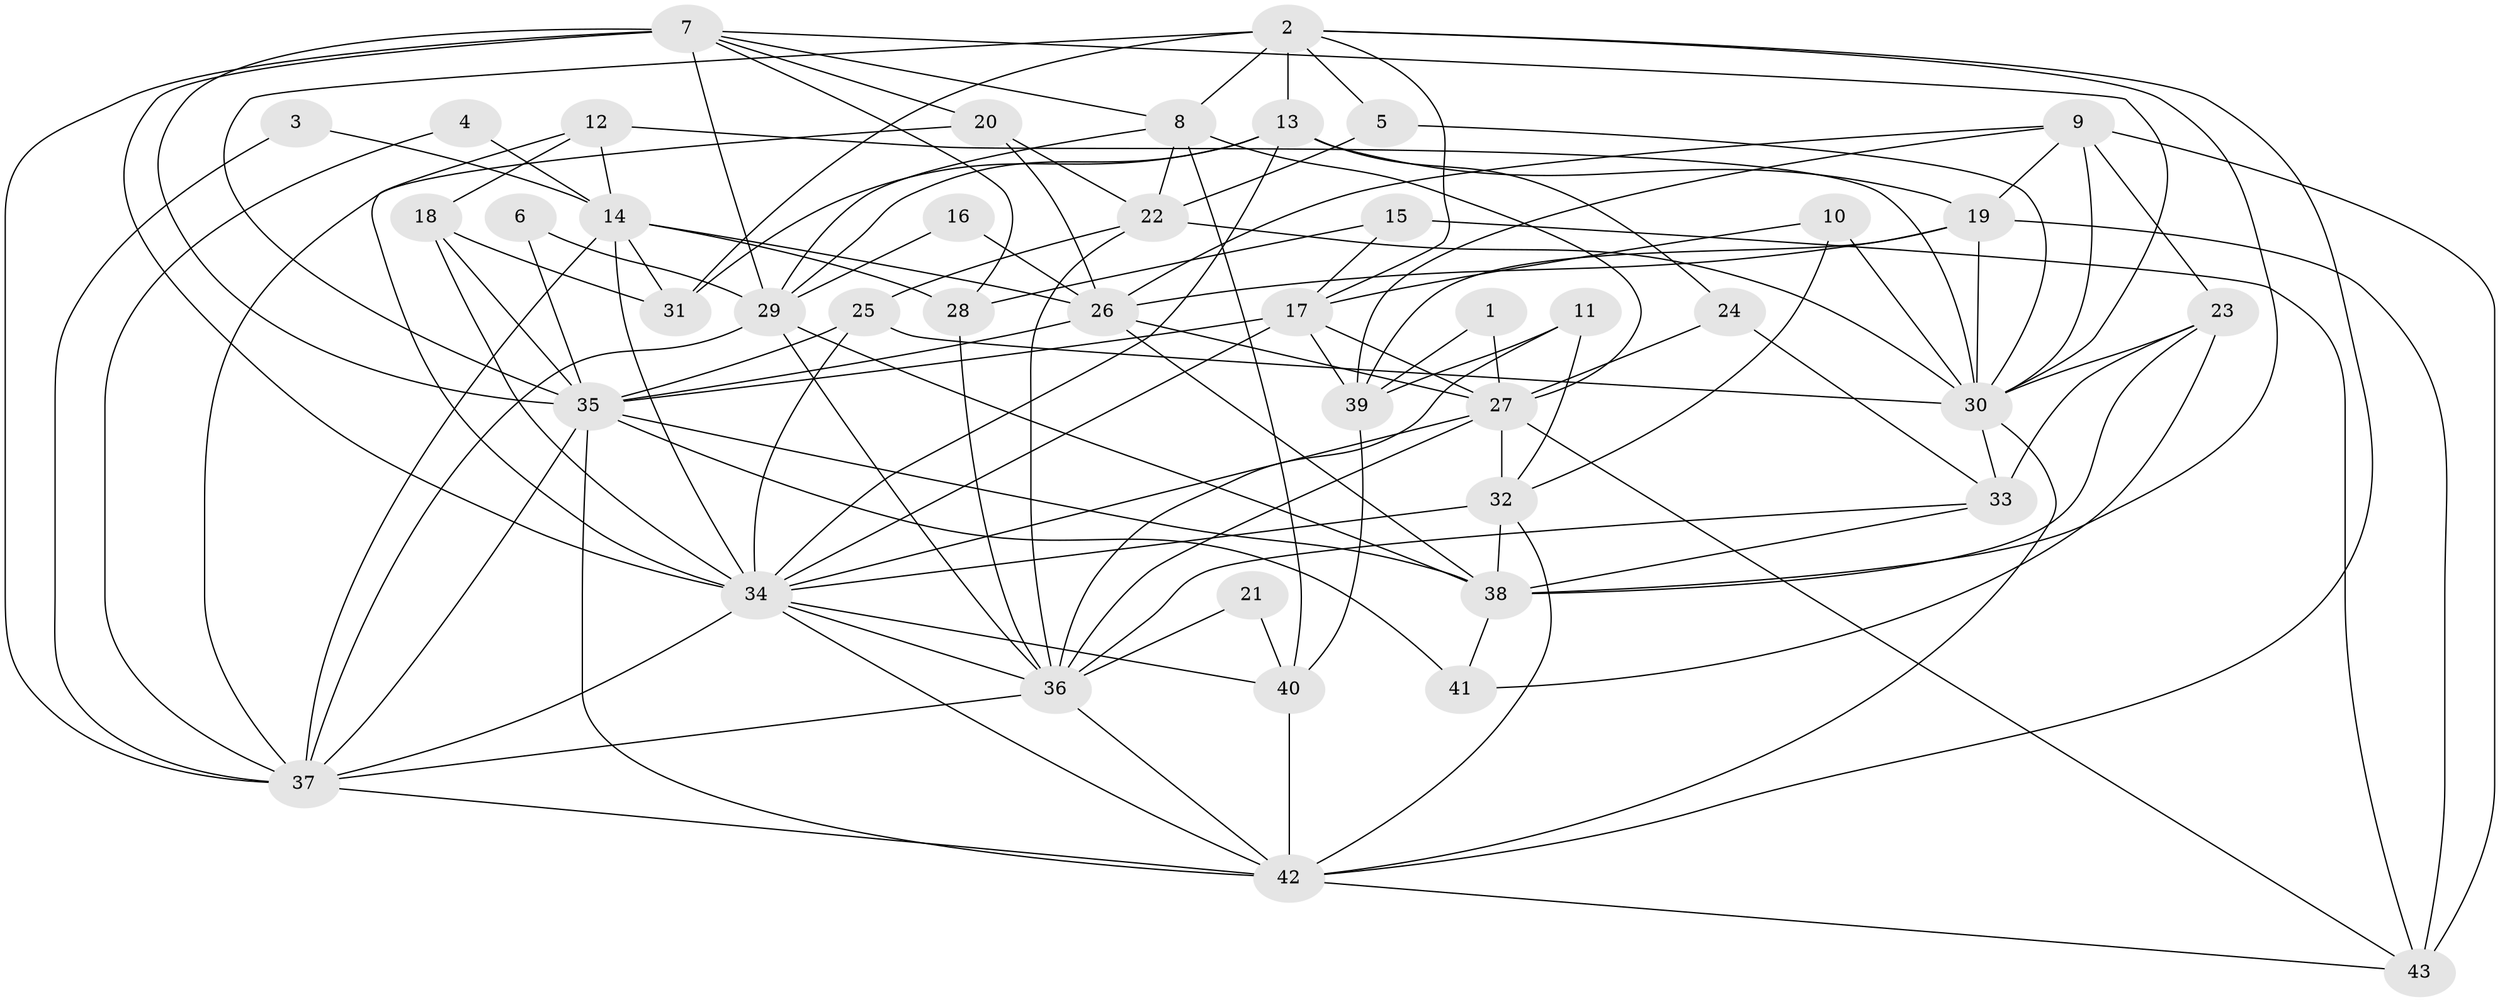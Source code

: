 // original degree distribution, {4: 0.313953488372093, 6: 0.11627906976744186, 2: 0.11627906976744186, 3: 0.29069767441860467, 5: 0.11627906976744186, 7: 0.011627906976744186, 8: 0.03488372093023256}
// Generated by graph-tools (version 1.1) at 2025/26/03/09/25 03:26:10]
// undirected, 43 vertices, 122 edges
graph export_dot {
graph [start="1"]
  node [color=gray90,style=filled];
  1;
  2;
  3;
  4;
  5;
  6;
  7;
  8;
  9;
  10;
  11;
  12;
  13;
  14;
  15;
  16;
  17;
  18;
  19;
  20;
  21;
  22;
  23;
  24;
  25;
  26;
  27;
  28;
  29;
  30;
  31;
  32;
  33;
  34;
  35;
  36;
  37;
  38;
  39;
  40;
  41;
  42;
  43;
  1 -- 27 [weight=1.0];
  1 -- 39 [weight=1.0];
  2 -- 5 [weight=1.0];
  2 -- 8 [weight=1.0];
  2 -- 13 [weight=1.0];
  2 -- 17 [weight=1.0];
  2 -- 31 [weight=2.0];
  2 -- 35 [weight=1.0];
  2 -- 38 [weight=1.0];
  2 -- 42 [weight=1.0];
  3 -- 14 [weight=1.0];
  3 -- 37 [weight=1.0];
  4 -- 14 [weight=1.0];
  4 -- 37 [weight=1.0];
  5 -- 22 [weight=1.0];
  5 -- 30 [weight=1.0];
  6 -- 29 [weight=1.0];
  6 -- 35 [weight=1.0];
  7 -- 8 [weight=1.0];
  7 -- 20 [weight=1.0];
  7 -- 28 [weight=1.0];
  7 -- 29 [weight=1.0];
  7 -- 30 [weight=1.0];
  7 -- 34 [weight=2.0];
  7 -- 35 [weight=1.0];
  7 -- 37 [weight=1.0];
  8 -- 22 [weight=1.0];
  8 -- 27 [weight=1.0];
  8 -- 29 [weight=1.0];
  8 -- 40 [weight=1.0];
  9 -- 19 [weight=1.0];
  9 -- 23 [weight=1.0];
  9 -- 26 [weight=1.0];
  9 -- 30 [weight=1.0];
  9 -- 39 [weight=1.0];
  9 -- 43 [weight=2.0];
  10 -- 17 [weight=1.0];
  10 -- 30 [weight=2.0];
  10 -- 32 [weight=1.0];
  11 -- 32 [weight=1.0];
  11 -- 36 [weight=1.0];
  11 -- 39 [weight=1.0];
  12 -- 14 [weight=1.0];
  12 -- 18 [weight=1.0];
  12 -- 30 [weight=1.0];
  12 -- 34 [weight=1.0];
  13 -- 19 [weight=1.0];
  13 -- 24 [weight=1.0];
  13 -- 29 [weight=1.0];
  13 -- 31 [weight=1.0];
  13 -- 34 [weight=1.0];
  14 -- 26 [weight=1.0];
  14 -- 28 [weight=1.0];
  14 -- 31 [weight=1.0];
  14 -- 34 [weight=1.0];
  14 -- 37 [weight=1.0];
  15 -- 17 [weight=1.0];
  15 -- 28 [weight=1.0];
  15 -- 43 [weight=1.0];
  16 -- 26 [weight=1.0];
  16 -- 29 [weight=1.0];
  17 -- 27 [weight=1.0];
  17 -- 34 [weight=1.0];
  17 -- 35 [weight=1.0];
  17 -- 39 [weight=1.0];
  18 -- 31 [weight=1.0];
  18 -- 34 [weight=1.0];
  18 -- 35 [weight=1.0];
  19 -- 26 [weight=1.0];
  19 -- 30 [weight=1.0];
  19 -- 39 [weight=1.0];
  19 -- 43 [weight=1.0];
  20 -- 22 [weight=1.0];
  20 -- 26 [weight=1.0];
  20 -- 37 [weight=1.0];
  21 -- 36 [weight=1.0];
  21 -- 40 [weight=1.0];
  22 -- 25 [weight=1.0];
  22 -- 30 [weight=1.0];
  22 -- 36 [weight=1.0];
  23 -- 30 [weight=1.0];
  23 -- 33 [weight=1.0];
  23 -- 38 [weight=1.0];
  23 -- 41 [weight=1.0];
  24 -- 27 [weight=1.0];
  24 -- 33 [weight=1.0];
  25 -- 30 [weight=1.0];
  25 -- 34 [weight=1.0];
  25 -- 35 [weight=1.0];
  26 -- 27 [weight=1.0];
  26 -- 35 [weight=1.0];
  26 -- 38 [weight=1.0];
  27 -- 32 [weight=2.0];
  27 -- 34 [weight=1.0];
  27 -- 36 [weight=1.0];
  27 -- 43 [weight=1.0];
  28 -- 36 [weight=1.0];
  29 -- 36 [weight=1.0];
  29 -- 37 [weight=1.0];
  29 -- 38 [weight=1.0];
  30 -- 33 [weight=1.0];
  30 -- 42 [weight=1.0];
  32 -- 34 [weight=1.0];
  32 -- 38 [weight=1.0];
  32 -- 42 [weight=1.0];
  33 -- 36 [weight=1.0];
  33 -- 38 [weight=1.0];
  34 -- 36 [weight=1.0];
  34 -- 37 [weight=1.0];
  34 -- 40 [weight=1.0];
  34 -- 42 [weight=1.0];
  35 -- 37 [weight=1.0];
  35 -- 38 [weight=1.0];
  35 -- 41 [weight=2.0];
  35 -- 42 [weight=1.0];
  36 -- 37 [weight=1.0];
  36 -- 42 [weight=1.0];
  37 -- 42 [weight=1.0];
  38 -- 41 [weight=1.0];
  39 -- 40 [weight=1.0];
  40 -- 42 [weight=1.0];
  42 -- 43 [weight=1.0];
}
